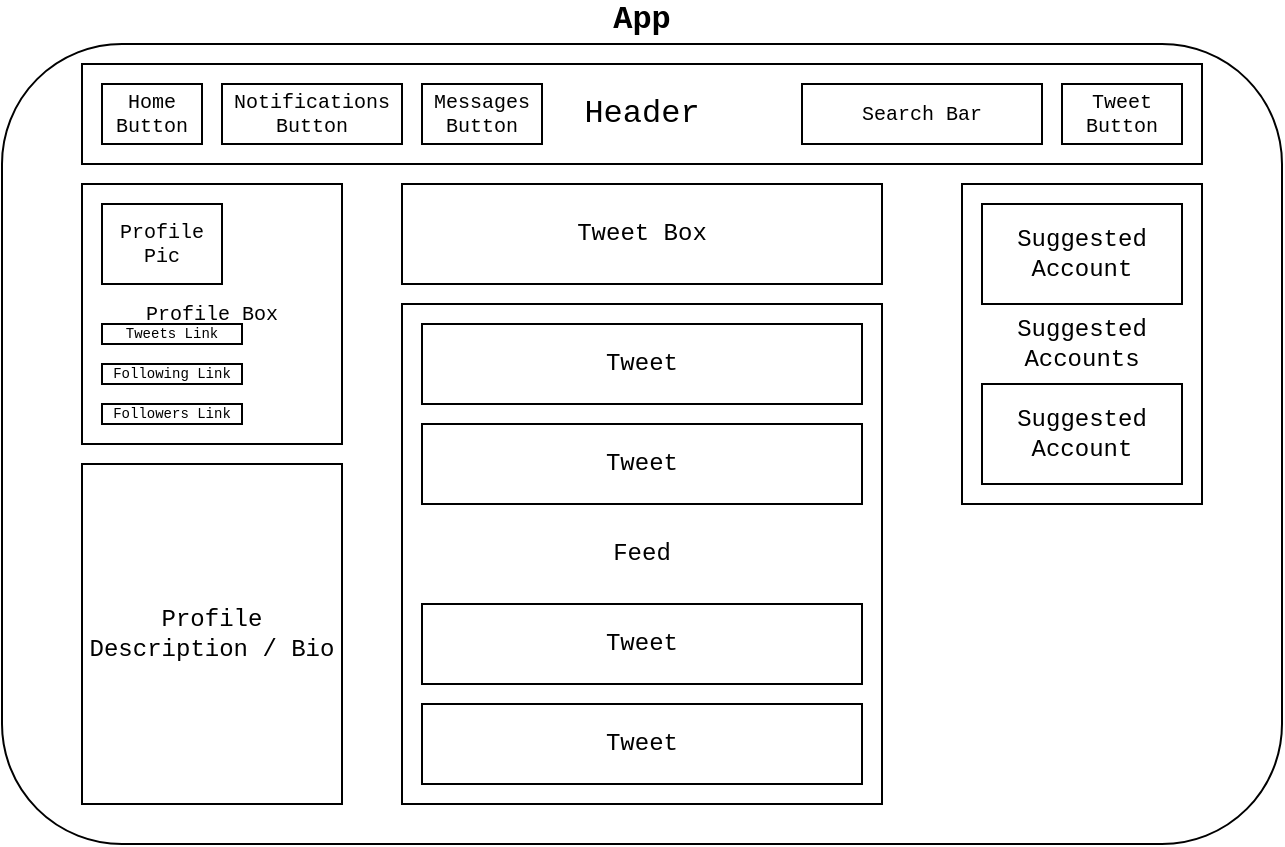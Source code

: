 <mxfile version="13.6.6" type="device"><diagram id="3pj6l70ViOMDJyo6cvlp" name="Page-1"><mxGraphModel dx="782" dy="440" grid="1" gridSize="10" guides="1" tooltips="1" connect="1" arrows="1" fold="1" page="1" pageScale="1" pageWidth="850" pageHeight="1100" math="0" shadow="0"><root><mxCell id="0"/><mxCell id="1" parent="0"/><mxCell id="LVLHtDpjv64UThNeBttT-1" value="App" style="rounded=1;whiteSpace=wrap;html=1;fontFamily=Courier New;labelPosition=center;verticalLabelPosition=top;align=center;verticalAlign=bottom;fontStyle=1;fontSize=16;" vertex="1" parent="1"><mxGeometry x="80" y="40" width="640" height="400" as="geometry"/></mxCell><mxCell id="LVLHtDpjv64UThNeBttT-3" value="Header" style="rounded=0;whiteSpace=wrap;html=1;fontFamily=Courier New;fontSize=16;" vertex="1" parent="1"><mxGeometry x="120" y="50" width="560" height="50" as="geometry"/></mxCell><mxCell id="LVLHtDpjv64UThNeBttT-4" value="Home Button" style="rounded=0;whiteSpace=wrap;html=1;fontFamily=Courier New;fontSize=10;" vertex="1" parent="1"><mxGeometry x="130" y="60" width="50" height="30" as="geometry"/></mxCell><mxCell id="LVLHtDpjv64UThNeBttT-5" value="Notifications Button" style="rounded=0;whiteSpace=wrap;html=1;fontFamily=Courier New;fontSize=10;" vertex="1" parent="1"><mxGeometry x="190" y="60" width="90" height="30" as="geometry"/></mxCell><mxCell id="LVLHtDpjv64UThNeBttT-6" value="Messages Button" style="rounded=0;whiteSpace=wrap;html=1;fontFamily=Courier New;fontSize=10;" vertex="1" parent="1"><mxGeometry x="290" y="60" width="60" height="30" as="geometry"/></mxCell><mxCell id="LVLHtDpjv64UThNeBttT-7" value="Search Bar" style="rounded=0;whiteSpace=wrap;html=1;fontFamily=Courier New;fontSize=10;" vertex="1" parent="1"><mxGeometry x="480" y="60" width="120" height="30" as="geometry"/></mxCell><mxCell id="LVLHtDpjv64UThNeBttT-8" value="Tweet Button" style="rounded=0;whiteSpace=wrap;html=1;fontFamily=Courier New;fontSize=10;" vertex="1" parent="1"><mxGeometry x="610" y="60" width="60" height="30" as="geometry"/></mxCell><mxCell id="LVLHtDpjv64UThNeBttT-9" value="Profile Box" style="whiteSpace=wrap;html=1;aspect=fixed;fontFamily=Courier New;fontSize=10;" vertex="1" parent="1"><mxGeometry x="120" y="110" width="130" height="130" as="geometry"/></mxCell><mxCell id="LVLHtDpjv64UThNeBttT-11" value="Profile Pic" style="rounded=0;whiteSpace=wrap;html=1;fontFamily=Courier New;fontSize=10;" vertex="1" parent="1"><mxGeometry x="130" y="120" width="60" height="40" as="geometry"/></mxCell><mxCell id="LVLHtDpjv64UThNeBttT-12" value="Tweets Link" style="rounded=0;whiteSpace=wrap;html=1;fontFamily=Courier New;fontSize=7;" vertex="1" parent="1"><mxGeometry x="130" y="180" width="70" height="10" as="geometry"/></mxCell><mxCell id="LVLHtDpjv64UThNeBttT-13" value="Following Link&lt;br&gt;" style="rounded=0;whiteSpace=wrap;html=1;fontFamily=Courier New;fontSize=7;" vertex="1" parent="1"><mxGeometry x="130" y="200" width="70" height="10" as="geometry"/></mxCell><mxCell id="LVLHtDpjv64UThNeBttT-14" value="Followers Link" style="rounded=0;whiteSpace=wrap;html=1;fontFamily=Courier New;fontSize=7;" vertex="1" parent="1"><mxGeometry x="130" y="220" width="70" height="10" as="geometry"/></mxCell><mxCell id="LVLHtDpjv64UThNeBttT-15" value="Profile Description / Bio" style="rounded=0;whiteSpace=wrap;html=1;fontFamily=Courier New;fontSize=12;" vertex="1" parent="1"><mxGeometry x="120" y="250" width="130" height="170" as="geometry"/></mxCell><mxCell id="LVLHtDpjv64UThNeBttT-16" value="Tweet Box" style="rounded=0;whiteSpace=wrap;html=1;fontFamily=Courier New;fontSize=12;" vertex="1" parent="1"><mxGeometry x="280" y="110" width="240" height="50" as="geometry"/></mxCell><mxCell id="LVLHtDpjv64UThNeBttT-17" value="Feed" style="rounded=0;whiteSpace=wrap;html=1;fontFamily=Courier New;fontSize=12;" vertex="1" parent="1"><mxGeometry x="280" y="170" width="240" height="250" as="geometry"/></mxCell><mxCell id="LVLHtDpjv64UThNeBttT-18" value="Tweet" style="rounded=0;whiteSpace=wrap;html=1;fontFamily=Courier New;fontSize=12;" vertex="1" parent="1"><mxGeometry x="290" y="180" width="220" height="40" as="geometry"/></mxCell><mxCell id="LVLHtDpjv64UThNeBttT-19" value="Tweet" style="rounded=0;whiteSpace=wrap;html=1;fontFamily=Courier New;fontSize=12;" vertex="1" parent="1"><mxGeometry x="290" y="230" width="220" height="40" as="geometry"/></mxCell><mxCell id="LVLHtDpjv64UThNeBttT-20" value="Tweet" style="rounded=0;whiteSpace=wrap;html=1;fontFamily=Courier New;fontSize=12;" vertex="1" parent="1"><mxGeometry x="290" y="320" width="220" height="40" as="geometry"/></mxCell><mxCell id="LVLHtDpjv64UThNeBttT-21" value="Tweet" style="rounded=0;whiteSpace=wrap;html=1;fontFamily=Courier New;fontSize=12;" vertex="1" parent="1"><mxGeometry x="290" y="370" width="220" height="40" as="geometry"/></mxCell><mxCell id="LVLHtDpjv64UThNeBttT-23" value="Suggested Accounts" style="rounded=0;whiteSpace=wrap;html=1;fontFamily=Courier New;fontSize=12;" vertex="1" parent="1"><mxGeometry x="560" y="110" width="120" height="160" as="geometry"/></mxCell><mxCell id="LVLHtDpjv64UThNeBttT-25" value="Suggested Account" style="rounded=0;whiteSpace=wrap;html=1;fontFamily=Courier New;fontSize=12;" vertex="1" parent="1"><mxGeometry x="570" y="120" width="100" height="50" as="geometry"/></mxCell><mxCell id="LVLHtDpjv64UThNeBttT-26" value="Suggested Account" style="rounded=0;whiteSpace=wrap;html=1;fontFamily=Courier New;fontSize=12;" vertex="1" parent="1"><mxGeometry x="570" y="210" width="100" height="50" as="geometry"/></mxCell></root></mxGraphModel></diagram></mxfile>